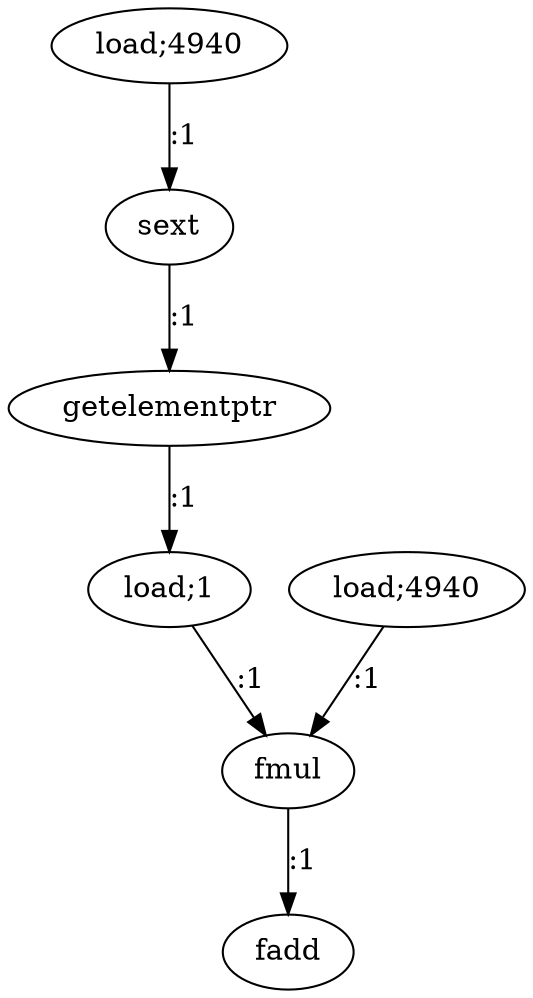 digraph  {
   0 [label="load;4940"];
   1 [label="load;4940"];
   2 [label="sext"];
   3 [label="getelementptr"];
   4 [label="load;1"];
   5 [label="fmul"];
   6 [label="fadd"];

   0->2 [label=":1"]
   1->5 [label=":1"]
   2->3 [label=":1"]
   3->4 [label=":1"]
   4->5 [label=":1"]
   5->6 [label=":1"]
}
